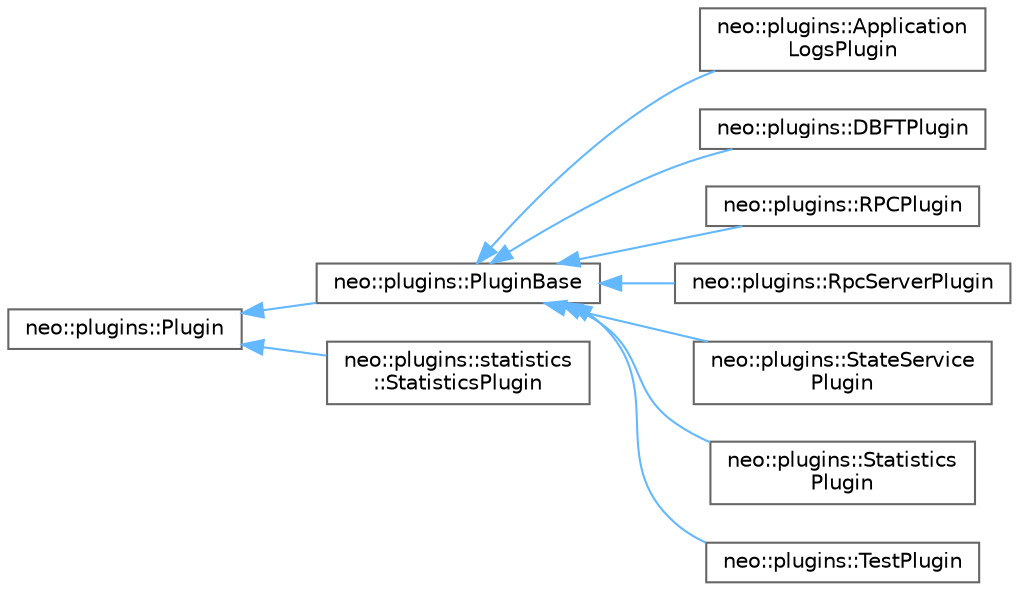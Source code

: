 digraph "Graphical Class Hierarchy"
{
 // LATEX_PDF_SIZE
  bgcolor="transparent";
  edge [fontname=Helvetica,fontsize=10,labelfontname=Helvetica,labelfontsize=10];
  node [fontname=Helvetica,fontsize=10,shape=box,height=0.2,width=0.4];
  rankdir="LR";
  Node0 [id="Node000000",label="neo::plugins::Plugin",height=0.2,width=0.4,color="grey40", fillcolor="white", style="filled",URL="$classneo_1_1plugins_1_1_plugin.html",tooltip="Represents a plugin."];
  Node0 -> Node1 [id="edge270_Node000000_Node000001",dir="back",color="steelblue1",style="solid",tooltip=" "];
  Node1 [id="Node000001",label="neo::plugins::PluginBase",height=0.2,width=0.4,color="grey40", fillcolor="white", style="filled",URL="$classneo_1_1plugins_1_1_plugin_base.html",tooltip="Represents a base plugin."];
  Node1 -> Node2 [id="edge271_Node000001_Node000002",dir="back",color="steelblue1",style="solid",tooltip=" "];
  Node2 [id="Node000002",label="neo::plugins::Application\lLogsPlugin",height=0.2,width=0.4,color="grey40", fillcolor="white", style="filled",URL="$classneo_1_1plugins_1_1_application_logs_plugin.html",tooltip="Represents an application logs plugin."];
  Node1 -> Node3 [id="edge272_Node000001_Node000003",dir="back",color="steelblue1",style="solid",tooltip=" "];
  Node3 [id="Node000003",label="neo::plugins::DBFTPlugin",height=0.2,width=0.4,color="grey40", fillcolor="white", style="filled",URL="$classneo_1_1plugins_1_1_d_b_f_t_plugin.html",tooltip="Represents a DBFT plugin."];
  Node1 -> Node4 [id="edge273_Node000001_Node000004",dir="back",color="steelblue1",style="solid",tooltip=" "];
  Node4 [id="Node000004",label="neo::plugins::RPCPlugin",height=0.2,width=0.4,color="grey40", fillcolor="white", style="filled",URL="$classneo_1_1plugins_1_1_r_p_c_plugin.html",tooltip="Represents an RPC plugin."];
  Node1 -> Node5 [id="edge274_Node000001_Node000005",dir="back",color="steelblue1",style="solid",tooltip=" "];
  Node5 [id="Node000005",label="neo::plugins::RpcServerPlugin",height=0.2,width=0.4,color="grey40", fillcolor="white", style="filled",URL="$classneo_1_1plugins_1_1_rpc_server_plugin.html",tooltip="Represents an RPC server plugin."];
  Node1 -> Node6 [id="edge275_Node000001_Node000006",dir="back",color="steelblue1",style="solid",tooltip=" "];
  Node6 [id="Node000006",label="neo::plugins::StateService\lPlugin",height=0.2,width=0.4,color="grey40", fillcolor="white", style="filled",URL="$classneo_1_1plugins_1_1_state_service_plugin.html",tooltip="Represents a state service plugin."];
  Node1 -> Node7 [id="edge276_Node000001_Node000007",dir="back",color="steelblue1",style="solid",tooltip=" "];
  Node7 [id="Node000007",label="neo::plugins::Statistics\lPlugin",height=0.2,width=0.4,color="grey40", fillcolor="white", style="filled",URL="$classneo_1_1plugins_1_1_statistics_plugin.html",tooltip="Represents a statistics plugin."];
  Node1 -> Node8 [id="edge277_Node000001_Node000008",dir="back",color="steelblue1",style="solid",tooltip=" "];
  Node8 [id="Node000008",label="neo::plugins::TestPlugin",height=0.2,width=0.4,color="grey40", fillcolor="white", style="filled",URL="$classneo_1_1plugins_1_1_test_plugin.html",tooltip="Represents a test plugin."];
  Node0 -> Node9 [id="edge278_Node000000_Node000009",dir="back",color="steelblue1",style="solid",tooltip=" "];
  Node9 [id="Node000009",label="neo::plugins::statistics\l::StatisticsPlugin",height=0.2,width=0.4,color="grey40", fillcolor="white", style="filled",URL="$classneo_1_1plugins_1_1statistics_1_1_statistics_plugin.html",tooltip="Statistics plugin."];
}
